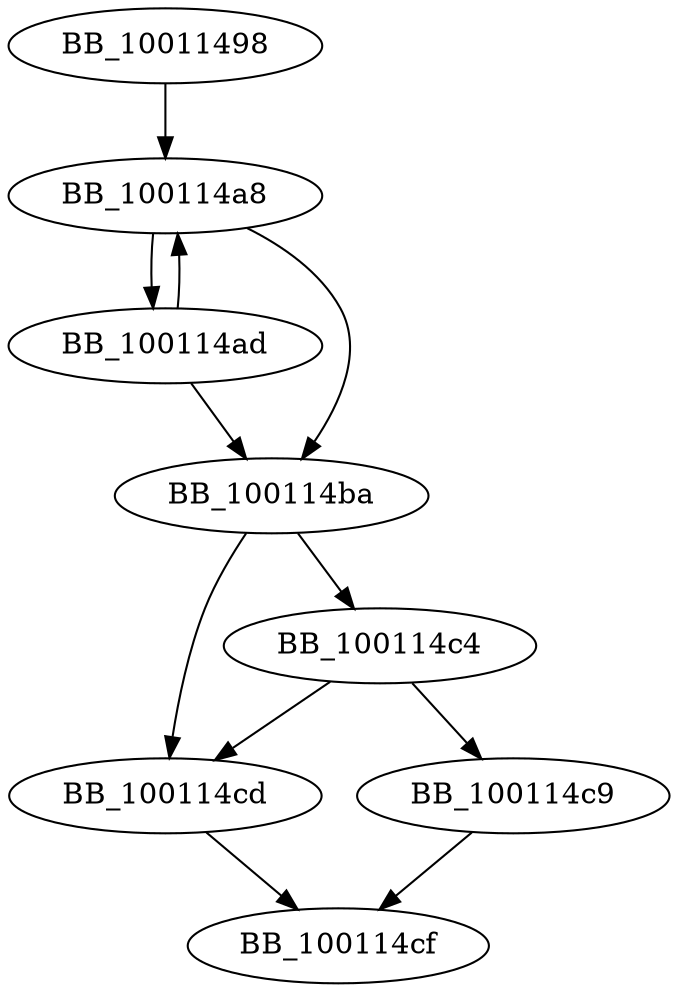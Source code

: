 DiGraph _siglookup{
BB_10011498->BB_100114a8
BB_100114a8->BB_100114ad
BB_100114a8->BB_100114ba
BB_100114ad->BB_100114a8
BB_100114ad->BB_100114ba
BB_100114ba->BB_100114c4
BB_100114ba->BB_100114cd
BB_100114c4->BB_100114c9
BB_100114c4->BB_100114cd
BB_100114c9->BB_100114cf
BB_100114cd->BB_100114cf
}
